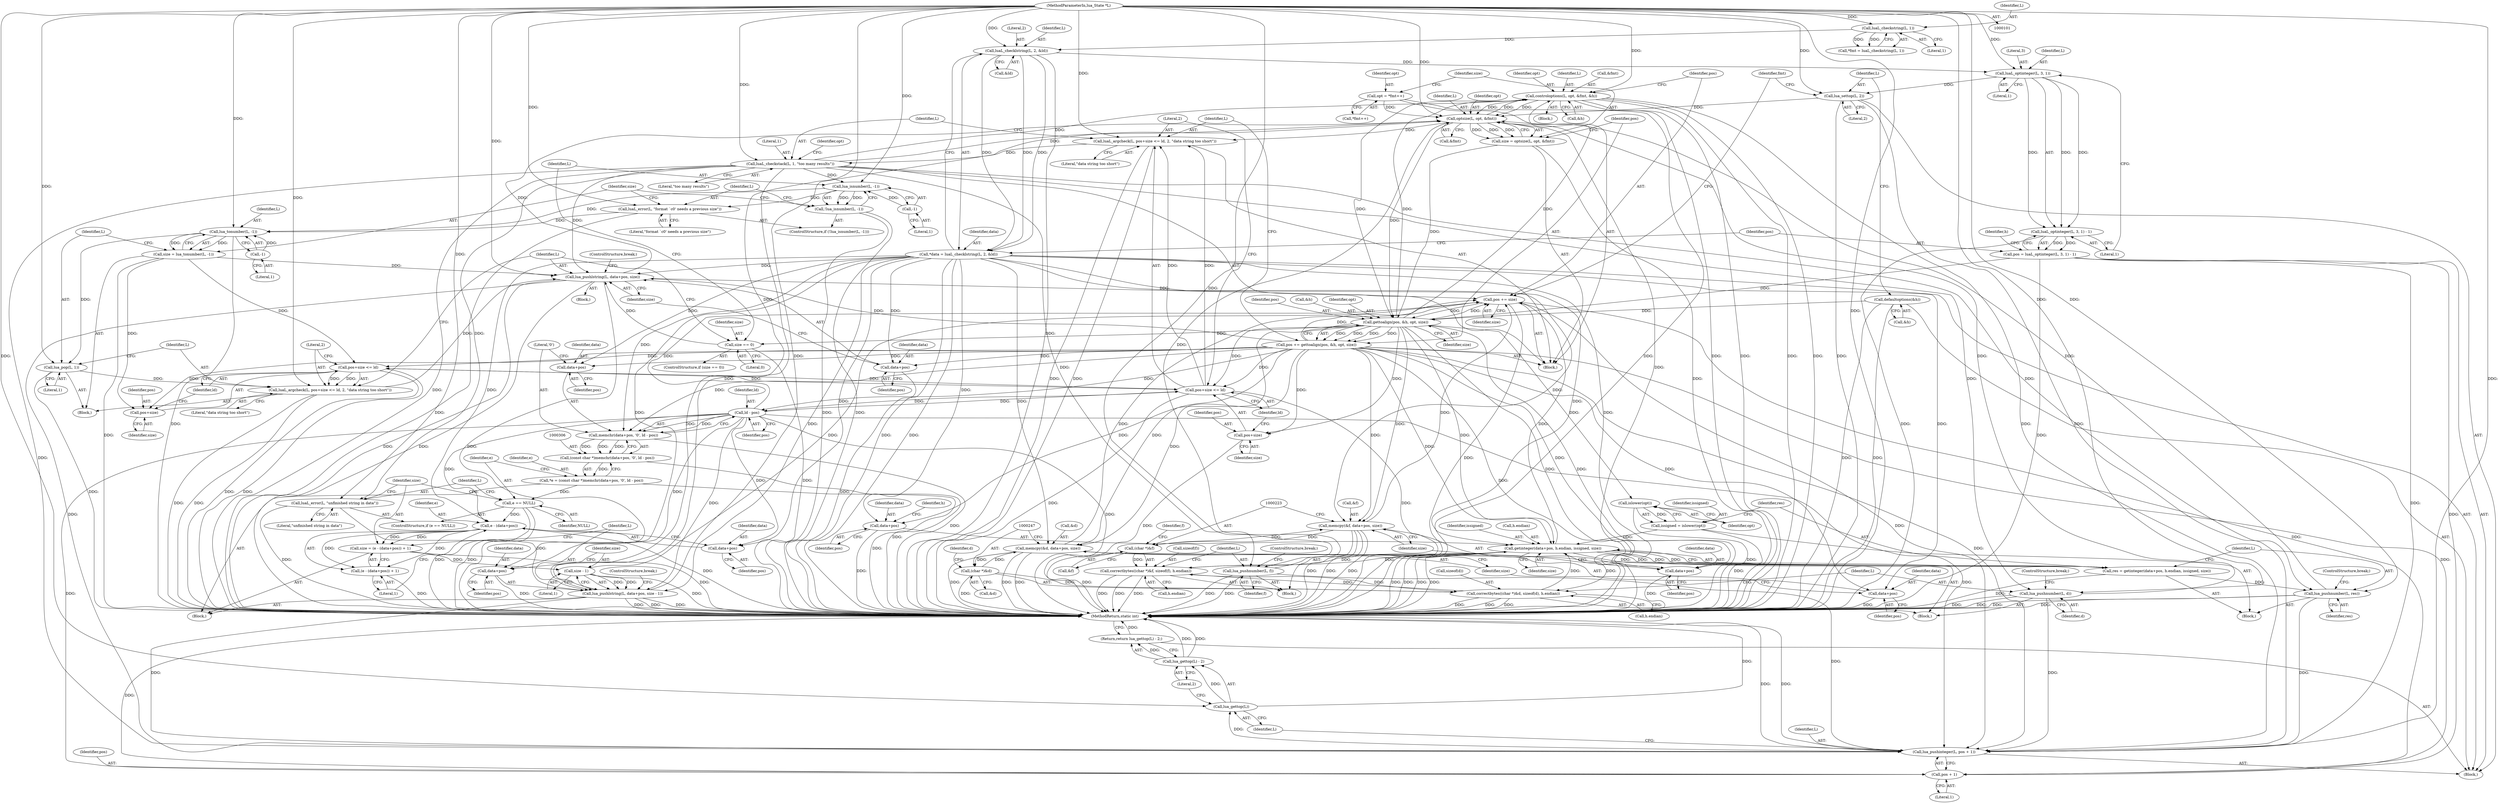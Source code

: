 digraph "1_redis_1eb08bcd4634ae42ec45e8284923ac048beaa4c3@pointer" {
"1000341" [label="(Call,controloptions(L, opt, &fmt, &h))"];
"1000170" [label="(Call,luaL_checkstack(L, 1, \"too many results\"))"];
"1000161" [label="(Call,luaL_argcheck(L, pos+size <= ld, 2, \"data string too short\"))"];
"1000148" [label="(Call,optsize(L, opt, &fmt))"];
"1000293" [label="(Call,lua_pushlstring(L, data+pos, size))"];
"1000284" [label="(Call,luaL_argcheck(L, pos+size <= ld, 2, \"data string too short\"))"];
"1000281" [label="(Call,lua_pop(L, 1))"];
"1000277" [label="(Call,lua_tonumber(L, -1))"];
"1000268" [label="(Call,lua_isnumber(L, -1))"];
"1000102" [label="(MethodParameterIn,lua_State *L)"];
"1000270" [label="(Call,-1)"];
"1000272" [label="(Call,luaL_error(L, \"format `c0' needs a previous size\"))"];
"1000279" [label="(Call,-1)"];
"1000286" [label="(Call,pos+size <= ld)"];
"1000153" [label="(Call,pos += gettoalign(pos, &h, opt, size))"];
"1000155" [label="(Call,gettoalign(pos, &h, opt, size))"];
"1000348" [label="(Call,pos += size)"];
"1000195" [label="(Call,getinteger(data+pos, h.endian, issigned, size))"];
"1000113" [label="(Call,*data = luaL_checklstring(L, 2, &ld))"];
"1000115" [label="(Call,luaL_checklstring(L, 2, &ld))"];
"1000108" [label="(Call,luaL_checkstring(L, 1))"];
"1000221" [label="(Call,correctbytes((char *)&f, sizeof(f), h.endian))"];
"1000222" [label="(Call,(char *)&f)"];
"1000214" [label="(Call,memcpy(&f, data+pos, size))"];
"1000245" [label="(Call,correctbytes((char *)&d, sizeof(d), h.endian))"];
"1000246" [label="(Call,(char *)&d)"];
"1000238" [label="(Call,memcpy(&d, data+pos, size))"];
"1000188" [label="(Call,issigned = islower(opt))"];
"1000190" [label="(Call,islower(opt))"];
"1000336" [label="(Call,size - 1)"];
"1000322" [label="(Call,size = (e - (data+pos)) + 1)"];
"1000325" [label="(Call,e - (data+pos))"];
"1000316" [label="(Call,e == NULL)"];
"1000303" [label="(Call,*e = (const char *)memchr(data+pos, '\0', ld - pos))"];
"1000305" [label="(Call,(const char *)memchr(data+pos, '\0', ld - pos))"];
"1000307" [label="(Call,memchr(data+pos, '\0', ld - pos))"];
"1000312" [label="(Call,ld - pos)"];
"1000163" [label="(Call,pos+size <= ld)"];
"1000121" [label="(Call,pos = luaL_optinteger(L, 3, 1) - 1)"];
"1000123" [label="(Call,luaL_optinteger(L, 3, 1) - 1)"];
"1000124" [label="(Call,luaL_optinteger(L, 3, 1))"];
"1000129" [label="(Call,defaultoptions(&h))"];
"1000341" [label="(Call,controloptions(L, opt, &fmt, &h))"];
"1000146" [label="(Call,size = optsize(L, opt, &fmt))"];
"1000275" [label="(Call,size = lua_tonumber(L, -1))"];
"1000262" [label="(Call,size == 0)"];
"1000331" [label="(Call,lua_pushlstring(L, data+pos, size - 1))"];
"1000319" [label="(Call,luaL_error(L, \"unfinished string in data\"))"];
"1000231" [label="(Call,lua_pushnumber(L, f))"];
"1000132" [label="(Call,lua_settop(L, 2))"];
"1000204" [label="(Call,lua_pushnumber(L, res))"];
"1000193" [label="(Call,res = getinteger(data+pos, h.endian, issigned, size))"];
"1000255" [label="(Call,lua_pushnumber(L, d))"];
"1000140" [label="(Call,opt = *fmt++)"];
"1000351" [label="(Call,lua_pushinteger(L, pos + 1))"];
"1000358" [label="(Call,lua_gettop(L))"];
"1000357" [label="(Call,lua_gettop(L) - 2)"];
"1000356" [label="(Return,return lua_gettop(L) - 2;)"];
"1000267" [label="(Call,!lua_isnumber(L, -1))"];
"1000353" [label="(Call,pos + 1)"];
"1000287" [label="(Call,pos+size)"];
"1000324" [label="(Call,(e - (data+pos)) + 1)"];
"1000327" [label="(Call,data+pos)"];
"1000333" [label="(Call,data+pos)"];
"1000164" [label="(Call,pos+size)"];
"1000196" [label="(Call,data+pos)"];
"1000217" [label="(Call,data+pos)"];
"1000241" [label="(Call,data+pos)"];
"1000295" [label="(Call,data+pos)"];
"1000308" [label="(Call,data+pos)"];
"1000204" [label="(Call,lua_pushnumber(L, res))"];
"1000335" [label="(Identifier,pos)"];
"1000161" [label="(Call,luaL_argcheck(L, pos+size <= ld, 2, \"data string too short\"))"];
"1000170" [label="(Call,luaL_checkstack(L, 1, \"too many results\"))"];
"1000191" [label="(Identifier,opt)"];
"1000257" [label="(Identifier,d)"];
"1000296" [label="(Identifier,data)"];
"1000149" [label="(Identifier,L)"];
"1000284" [label="(Call,luaL_argcheck(L, pos+size <= ld, 2, \"data string too short\"))"];
"1000217" [label="(Call,data+pos)"];
"1000343" [label="(Identifier,opt)"];
"1000153" [label="(Call,pos += gettoalign(pos, &h, opt, size))"];
"1000297" [label="(Identifier,pos)"];
"1000194" [label="(Identifier,res)"];
"1000255" [label="(Call,lua_pushnumber(L, d))"];
"1000198" [label="(Identifier,pos)"];
"1000176" [label="(Block,)"];
"1000323" [label="(Identifier,size)"];
"1000316" [label="(Call,e == NULL)"];
"1000146" [label="(Call,size = optsize(L, opt, &fmt))"];
"1000337" [label="(Identifier,size)"];
"1000304" [label="(Identifier,e)"];
"1000150" [label="(Identifier,opt)"];
"1000228" [label="(Call,h.endian)"];
"1000265" [label="(Block,)"];
"1000261" [label="(ControlStructure,if (size == 0))"];
"1000248" [label="(Call,&d)"];
"1000154" [label="(Identifier,pos)"];
"1000190" [label="(Call,islower(opt))"];
"1000350" [label="(Identifier,size)"];
"1000151" [label="(Call,&fmt)"];
"1000319" [label="(Call,luaL_error(L, \"unfinished string in data\"))"];
"1000126" [label="(Literal,3)"];
"1000263" [label="(Identifier,size)"];
"1000299" [label="(ControlStructure,break;)"];
"1000256" [label="(Identifier,L)"];
"1000147" [label="(Identifier,size)"];
"1000278" [label="(Identifier,L)"];
"1000121" [label="(Call,pos = luaL_optinteger(L, 3, 1) - 1)"];
"1000206" [label="(Identifier,res)"];
"1000132" [label="(Call,lua_settop(L, 2))"];
"1000266" [label="(ControlStructure,if (!lua_isnumber(L, -1)))"];
"1000313" [label="(Identifier,ld)"];
"1000285" [label="(Identifier,L)"];
"1000133" [label="(Identifier,L)"];
"1000102" [label="(MethodParameterIn,lua_State *L)"];
"1000358" [label="(Call,lua_gettop(L))"];
"1000137" [label="(Identifier,fmt)"];
"1000238" [label="(Call,memcpy(&d, data+pos, size))"];
"1000227" [label="(Identifier,f)"];
"1000311" [label="(Literal,'\0')"];
"1000165" [label="(Identifier,pos)"];
"1000159" [label="(Identifier,opt)"];
"1000239" [label="(Call,&d)"];
"1000356" [label="(Return,return lua_gettop(L) - 2;)"];
"1000270" [label="(Call,-1)"];
"1000244" [label="(Identifier,size)"];
"1000258" [label="(ControlStructure,break;)"];
"1000202" [label="(Identifier,issigned)"];
"1000251" [label="(Identifier,d)"];
"1000291" [label="(Literal,2)"];
"1000193" [label="(Call,res = getinteger(data+pos, h.endian, issigned, size))"];
"1000315" [label="(ControlStructure,if (e == NULL))"];
"1000141" [label="(Identifier,opt)"];
"1000354" [label="(Identifier,pos)"];
"1000328" [label="(Identifier,data)"];
"1000219" [label="(Identifier,pos)"];
"1000289" [label="(Identifier,size)"];
"1000336" [label="(Call,size - 1)"];
"1000156" [label="(Identifier,pos)"];
"1000314" [label="(Identifier,pos)"];
"1000127" [label="(Literal,1)"];
"1000293" [label="(Call,lua_pushlstring(L, data+pos, size))"];
"1000224" [label="(Call,&f)"];
"1000334" [label="(Identifier,data)"];
"1000267" [label="(Call,!lua_isnumber(L, -1))"];
"1000346" [label="(Call,&h)"];
"1000207" [label="(ControlStructure,break;)"];
"1000277" [label="(Call,lua_tonumber(L, -1))"];
"1000167" [label="(Identifier,ld)"];
"1000188" [label="(Call,issigned = islower(opt))"];
"1000295" [label="(Call,data+pos)"];
"1000333" [label="(Call,data+pos)"];
"1000124" [label="(Call,luaL_optinteger(L, 3, 1))"];
"1000199" [label="(Call,h.endian)"];
"1000226" [label="(Call,sizeof(f))"];
"1000264" [label="(Literal,0)"];
"1000325" [label="(Call,e - (data+pos))"];
"1000242" [label="(Identifier,data)"];
"1000320" [label="(Identifier,L)"];
"1000283" [label="(Literal,1)"];
"1000332" [label="(Identifier,L)"];
"1000338" [label="(Literal,1)"];
"1000352" [label="(Identifier,L)"];
"1000331" [label="(Call,lua_pushlstring(L, data+pos, size - 1))"];
"1000329" [label="(Identifier,pos)"];
"1000171" [label="(Identifier,L)"];
"1000215" [label="(Call,&f)"];
"1000243" [label="(Identifier,pos)"];
"1000290" [label="(Identifier,ld)"];
"1000305" [label="(Call,(const char *)memchr(data+pos, '\0', ld - pos))"];
"1000175" [label="(Identifier,opt)"];
"1000327" [label="(Call,data+pos)"];
"1000166" [label="(Identifier,size)"];
"1000246" [label="(Call,(char *)&d)"];
"1000212" [label="(Block,)"];
"1000196" [label="(Call,data+pos)"];
"1000125" [label="(Identifier,L)"];
"1000160" [label="(Identifier,size)"];
"1000195" [label="(Call,getinteger(data+pos, h.endian, issigned, size))"];
"1000234" [label="(ControlStructure,break;)"];
"1000342" [label="(Identifier,L)"];
"1000218" [label="(Identifier,data)"];
"1000361" [label="(MethodReturn,static int)"];
"1000122" [label="(Identifier,pos)"];
"1000303" [label="(Call,*e = (const char *)memchr(data+pos, '\0', ld - pos))"];
"1000351" [label="(Call,lua_pushinteger(L, pos + 1))"];
"1000339" [label="(ControlStructure,break;)"];
"1000279" [label="(Call,-1)"];
"1000250" [label="(Call,sizeof(d))"];
"1000310" [label="(Identifier,pos)"];
"1000355" [label="(Literal,1)"];
"1000214" [label="(Call,memcpy(&f, data+pos, size))"];
"1000189" [label="(Identifier,issigned)"];
"1000280" [label="(Literal,1)"];
"1000312" [label="(Call,ld - pos)"];
"1000241" [label="(Call,data+pos)"];
"1000205" [label="(Identifier,L)"];
"1000221" [label="(Call,correctbytes((char *)&f, sizeof(f), h.endian))"];
"1000330" [label="(Literal,1)"];
"1000129" [label="(Call,defaultoptions(&h))"];
"1000281" [label="(Call,lua_pop(L, 1))"];
"1000110" [label="(Literal,1)"];
"1000260" [label="(Block,)"];
"1000109" [label="(Identifier,L)"];
"1000148" [label="(Call,optsize(L, opt, &fmt))"];
"1000162" [label="(Identifier,L)"];
"1000309" [label="(Identifier,data)"];
"1000113" [label="(Call,*data = luaL_checklstring(L, 2, &ld))"];
"1000231" [label="(Call,lua_pushnumber(L, f))"];
"1000117" [label="(Literal,2)"];
"1000142" [label="(Call,*fmt++)"];
"1000288" [label="(Identifier,pos)"];
"1000169" [label="(Literal,\"data string too short\")"];
"1000318" [label="(Identifier,NULL)"];
"1000233" [label="(Identifier,f)"];
"1000341" [label="(Call,controloptions(L, opt, &fmt, &h))"];
"1000307" [label="(Call,memchr(data+pos, '\0', ld - pos))"];
"1000301" [label="(Block,)"];
"1000115" [label="(Call,luaL_checklstring(L, 2, &ld))"];
"1000360" [label="(Literal,2)"];
"1000321" [label="(Literal,\"unfinished string in data\")"];
"1000282" [label="(Identifier,L)"];
"1000294" [label="(Identifier,L)"];
"1000349" [label="(Identifier,pos)"];
"1000128" [label="(Literal,1)"];
"1000268" [label="(Call,lua_isnumber(L, -1))"];
"1000322" [label="(Call,size = (e - (data+pos)) + 1)"];
"1000274" [label="(Literal,\"format `c0' needs a previous size\")"];
"1000186" [label="(Block,)"];
"1000232" [label="(Identifier,L)"];
"1000197" [label="(Identifier,data)"];
"1000359" [label="(Identifier,L)"];
"1000164" [label="(Call,pos+size)"];
"1000138" [label="(Block,)"];
"1000348" [label="(Call,pos += size)"];
"1000275" [label="(Call,size = lua_tonumber(L, -1))"];
"1000155" [label="(Call,gettoalign(pos, &h, opt, size))"];
"1000273" [label="(Identifier,L)"];
"1000203" [label="(Identifier,size)"];
"1000262" [label="(Call,size == 0)"];
"1000286" [label="(Call,pos+size <= ld)"];
"1000357" [label="(Call,lua_gettop(L) - 2)"];
"1000163" [label="(Call,pos+size <= ld)"];
"1000173" [label="(Literal,\"too many results\")"];
"1000245" [label="(Call,correctbytes((char *)&d, sizeof(d), h.endian))"];
"1000236" [label="(Block,)"];
"1000157" [label="(Call,&h)"];
"1000123" [label="(Call,luaL_optinteger(L, 3, 1) - 1)"];
"1000272" [label="(Call,luaL_error(L, \"format `c0' needs a previous size\"))"];
"1000271" [label="(Literal,1)"];
"1000353" [label="(Call,pos + 1)"];
"1000269" [label="(Identifier,L)"];
"1000114" [label="(Identifier,data)"];
"1000220" [label="(Identifier,size)"];
"1000287" [label="(Call,pos+size)"];
"1000298" [label="(Identifier,size)"];
"1000200" [label="(Identifier,h)"];
"1000317" [label="(Identifier,e)"];
"1000106" [label="(Call,*fmt = luaL_checkstring(L, 1))"];
"1000222" [label="(Call,(char *)&f)"];
"1000292" [label="(Literal,\"data string too short\")"];
"1000103" [label="(Block,)"];
"1000344" [label="(Call,&fmt)"];
"1000308" [label="(Call,data+pos)"];
"1000252" [label="(Call,h.endian)"];
"1000324" [label="(Call,(e - (data+pos)) + 1)"];
"1000130" [label="(Call,&h)"];
"1000108" [label="(Call,luaL_checkstring(L, 1))"];
"1000140" [label="(Call,opt = *fmt++)"];
"1000134" [label="(Literal,2)"];
"1000276" [label="(Identifier,size)"];
"1000116" [label="(Identifier,L)"];
"1000168" [label="(Literal,2)"];
"1000172" [label="(Literal,1)"];
"1000118" [label="(Call,&ld)"];
"1000131" [label="(Identifier,h)"];
"1000326" [label="(Identifier,e)"];
"1000341" -> "1000176"  [label="AST: "];
"1000341" -> "1000346"  [label="CFG: "];
"1000342" -> "1000341"  [label="AST: "];
"1000343" -> "1000341"  [label="AST: "];
"1000344" -> "1000341"  [label="AST: "];
"1000346" -> "1000341"  [label="AST: "];
"1000349" -> "1000341"  [label="CFG: "];
"1000341" -> "1000361"  [label="DDG: "];
"1000341" -> "1000361"  [label="DDG: "];
"1000341" -> "1000361"  [label="DDG: "];
"1000341" -> "1000361"  [label="DDG: "];
"1000341" -> "1000148"  [label="DDG: "];
"1000341" -> "1000148"  [label="DDG: "];
"1000341" -> "1000155"  [label="DDG: "];
"1000170" -> "1000341"  [label="DDG: "];
"1000102" -> "1000341"  [label="DDG: "];
"1000155" -> "1000341"  [label="DDG: "];
"1000155" -> "1000341"  [label="DDG: "];
"1000148" -> "1000341"  [label="DDG: "];
"1000341" -> "1000351"  [label="DDG: "];
"1000170" -> "1000138"  [label="AST: "];
"1000170" -> "1000173"  [label="CFG: "];
"1000171" -> "1000170"  [label="AST: "];
"1000172" -> "1000170"  [label="AST: "];
"1000173" -> "1000170"  [label="AST: "];
"1000175" -> "1000170"  [label="CFG: "];
"1000170" -> "1000361"  [label="DDG: "];
"1000170" -> "1000148"  [label="DDG: "];
"1000161" -> "1000170"  [label="DDG: "];
"1000102" -> "1000170"  [label="DDG: "];
"1000170" -> "1000204"  [label="DDG: "];
"1000170" -> "1000231"  [label="DDG: "];
"1000170" -> "1000255"  [label="DDG: "];
"1000170" -> "1000268"  [label="DDG: "];
"1000170" -> "1000293"  [label="DDG: "];
"1000170" -> "1000319"  [label="DDG: "];
"1000170" -> "1000331"  [label="DDG: "];
"1000170" -> "1000351"  [label="DDG: "];
"1000161" -> "1000138"  [label="AST: "];
"1000161" -> "1000169"  [label="CFG: "];
"1000162" -> "1000161"  [label="AST: "];
"1000163" -> "1000161"  [label="AST: "];
"1000168" -> "1000161"  [label="AST: "];
"1000169" -> "1000161"  [label="AST: "];
"1000171" -> "1000161"  [label="CFG: "];
"1000161" -> "1000361"  [label="DDG: "];
"1000161" -> "1000361"  [label="DDG: "];
"1000148" -> "1000161"  [label="DDG: "];
"1000102" -> "1000161"  [label="DDG: "];
"1000163" -> "1000161"  [label="DDG: "];
"1000163" -> "1000161"  [label="DDG: "];
"1000148" -> "1000146"  [label="AST: "];
"1000148" -> "1000151"  [label="CFG: "];
"1000149" -> "1000148"  [label="AST: "];
"1000150" -> "1000148"  [label="AST: "];
"1000151" -> "1000148"  [label="AST: "];
"1000146" -> "1000148"  [label="CFG: "];
"1000148" -> "1000361"  [label="DDG: "];
"1000148" -> "1000146"  [label="DDG: "];
"1000148" -> "1000146"  [label="DDG: "];
"1000148" -> "1000146"  [label="DDG: "];
"1000293" -> "1000148"  [label="DDG: "];
"1000331" -> "1000148"  [label="DDG: "];
"1000231" -> "1000148"  [label="DDG: "];
"1000132" -> "1000148"  [label="DDG: "];
"1000204" -> "1000148"  [label="DDG: "];
"1000255" -> "1000148"  [label="DDG: "];
"1000102" -> "1000148"  [label="DDG: "];
"1000140" -> "1000148"  [label="DDG: "];
"1000148" -> "1000155"  [label="DDG: "];
"1000293" -> "1000260"  [label="AST: "];
"1000293" -> "1000298"  [label="CFG: "];
"1000294" -> "1000293"  [label="AST: "];
"1000295" -> "1000293"  [label="AST: "];
"1000298" -> "1000293"  [label="AST: "];
"1000299" -> "1000293"  [label="CFG: "];
"1000293" -> "1000361"  [label="DDG: "];
"1000293" -> "1000361"  [label="DDG: "];
"1000293" -> "1000361"  [label="DDG: "];
"1000284" -> "1000293"  [label="DDG: "];
"1000102" -> "1000293"  [label="DDG: "];
"1000113" -> "1000293"  [label="DDG: "];
"1000153" -> "1000293"  [label="DDG: "];
"1000262" -> "1000293"  [label="DDG: "];
"1000275" -> "1000293"  [label="DDG: "];
"1000293" -> "1000348"  [label="DDG: "];
"1000293" -> "1000351"  [label="DDG: "];
"1000284" -> "1000265"  [label="AST: "];
"1000284" -> "1000292"  [label="CFG: "];
"1000285" -> "1000284"  [label="AST: "];
"1000286" -> "1000284"  [label="AST: "];
"1000291" -> "1000284"  [label="AST: "];
"1000292" -> "1000284"  [label="AST: "];
"1000294" -> "1000284"  [label="CFG: "];
"1000284" -> "1000361"  [label="DDG: "];
"1000284" -> "1000361"  [label="DDG: "];
"1000281" -> "1000284"  [label="DDG: "];
"1000102" -> "1000284"  [label="DDG: "];
"1000286" -> "1000284"  [label="DDG: "];
"1000286" -> "1000284"  [label="DDG: "];
"1000281" -> "1000265"  [label="AST: "];
"1000281" -> "1000283"  [label="CFG: "];
"1000282" -> "1000281"  [label="AST: "];
"1000283" -> "1000281"  [label="AST: "];
"1000285" -> "1000281"  [label="CFG: "];
"1000281" -> "1000361"  [label="DDG: "];
"1000277" -> "1000281"  [label="DDG: "];
"1000102" -> "1000281"  [label="DDG: "];
"1000277" -> "1000275"  [label="AST: "];
"1000277" -> "1000279"  [label="CFG: "];
"1000278" -> "1000277"  [label="AST: "];
"1000279" -> "1000277"  [label="AST: "];
"1000275" -> "1000277"  [label="CFG: "];
"1000277" -> "1000361"  [label="DDG: "];
"1000277" -> "1000275"  [label="DDG: "];
"1000277" -> "1000275"  [label="DDG: "];
"1000268" -> "1000277"  [label="DDG: "];
"1000272" -> "1000277"  [label="DDG: "];
"1000102" -> "1000277"  [label="DDG: "];
"1000279" -> "1000277"  [label="DDG: "];
"1000268" -> "1000267"  [label="AST: "];
"1000268" -> "1000270"  [label="CFG: "];
"1000269" -> "1000268"  [label="AST: "];
"1000270" -> "1000268"  [label="AST: "];
"1000267" -> "1000268"  [label="CFG: "];
"1000268" -> "1000267"  [label="DDG: "];
"1000268" -> "1000267"  [label="DDG: "];
"1000102" -> "1000268"  [label="DDG: "];
"1000270" -> "1000268"  [label="DDG: "];
"1000268" -> "1000272"  [label="DDG: "];
"1000102" -> "1000101"  [label="AST: "];
"1000102" -> "1000361"  [label="DDG: "];
"1000102" -> "1000108"  [label="DDG: "];
"1000102" -> "1000115"  [label="DDG: "];
"1000102" -> "1000124"  [label="DDG: "];
"1000102" -> "1000132"  [label="DDG: "];
"1000102" -> "1000204"  [label="DDG: "];
"1000102" -> "1000231"  [label="DDG: "];
"1000102" -> "1000255"  [label="DDG: "];
"1000102" -> "1000272"  [label="DDG: "];
"1000102" -> "1000319"  [label="DDG: "];
"1000102" -> "1000331"  [label="DDG: "];
"1000102" -> "1000351"  [label="DDG: "];
"1000102" -> "1000358"  [label="DDG: "];
"1000270" -> "1000271"  [label="CFG: "];
"1000271" -> "1000270"  [label="AST: "];
"1000272" -> "1000266"  [label="AST: "];
"1000272" -> "1000274"  [label="CFG: "];
"1000273" -> "1000272"  [label="AST: "];
"1000274" -> "1000272"  [label="AST: "];
"1000276" -> "1000272"  [label="CFG: "];
"1000272" -> "1000361"  [label="DDG: "];
"1000279" -> "1000280"  [label="CFG: "];
"1000280" -> "1000279"  [label="AST: "];
"1000286" -> "1000290"  [label="CFG: "];
"1000287" -> "1000286"  [label="AST: "];
"1000290" -> "1000286"  [label="AST: "];
"1000291" -> "1000286"  [label="CFG: "];
"1000286" -> "1000361"  [label="DDG: "];
"1000286" -> "1000361"  [label="DDG: "];
"1000286" -> "1000163"  [label="DDG: "];
"1000153" -> "1000286"  [label="DDG: "];
"1000275" -> "1000286"  [label="DDG: "];
"1000163" -> "1000286"  [label="DDG: "];
"1000153" -> "1000138"  [label="AST: "];
"1000153" -> "1000155"  [label="CFG: "];
"1000154" -> "1000153"  [label="AST: "];
"1000155" -> "1000153"  [label="AST: "];
"1000162" -> "1000153"  [label="CFG: "];
"1000153" -> "1000361"  [label="DDG: "];
"1000155" -> "1000153"  [label="DDG: "];
"1000155" -> "1000153"  [label="DDG: "];
"1000155" -> "1000153"  [label="DDG: "];
"1000155" -> "1000153"  [label="DDG: "];
"1000153" -> "1000163"  [label="DDG: "];
"1000153" -> "1000164"  [label="DDG: "];
"1000153" -> "1000195"  [label="DDG: "];
"1000153" -> "1000196"  [label="DDG: "];
"1000153" -> "1000214"  [label="DDG: "];
"1000153" -> "1000217"  [label="DDG: "];
"1000153" -> "1000238"  [label="DDG: "];
"1000153" -> "1000241"  [label="DDG: "];
"1000153" -> "1000287"  [label="DDG: "];
"1000153" -> "1000295"  [label="DDG: "];
"1000153" -> "1000307"  [label="DDG: "];
"1000153" -> "1000308"  [label="DDG: "];
"1000153" -> "1000312"  [label="DDG: "];
"1000153" -> "1000348"  [label="DDG: "];
"1000153" -> "1000351"  [label="DDG: "];
"1000153" -> "1000353"  [label="DDG: "];
"1000155" -> "1000160"  [label="CFG: "];
"1000156" -> "1000155"  [label="AST: "];
"1000157" -> "1000155"  [label="AST: "];
"1000159" -> "1000155"  [label="AST: "];
"1000160" -> "1000155"  [label="AST: "];
"1000155" -> "1000361"  [label="DDG: "];
"1000155" -> "1000361"  [label="DDG: "];
"1000348" -> "1000155"  [label="DDG: "];
"1000121" -> "1000155"  [label="DDG: "];
"1000129" -> "1000155"  [label="DDG: "];
"1000146" -> "1000155"  [label="DDG: "];
"1000155" -> "1000163"  [label="DDG: "];
"1000155" -> "1000164"  [label="DDG: "];
"1000155" -> "1000190"  [label="DDG: "];
"1000155" -> "1000195"  [label="DDG: "];
"1000155" -> "1000214"  [label="DDG: "];
"1000155" -> "1000238"  [label="DDG: "];
"1000155" -> "1000262"  [label="DDG: "];
"1000155" -> "1000348"  [label="DDG: "];
"1000348" -> "1000138"  [label="AST: "];
"1000348" -> "1000350"  [label="CFG: "];
"1000349" -> "1000348"  [label="AST: "];
"1000350" -> "1000348"  [label="AST: "];
"1000137" -> "1000348"  [label="CFG: "];
"1000348" -> "1000361"  [label="DDG: "];
"1000195" -> "1000348"  [label="DDG: "];
"1000214" -> "1000348"  [label="DDG: "];
"1000238" -> "1000348"  [label="DDG: "];
"1000336" -> "1000348"  [label="DDG: "];
"1000312" -> "1000348"  [label="DDG: "];
"1000348" -> "1000351"  [label="DDG: "];
"1000348" -> "1000353"  [label="DDG: "];
"1000195" -> "1000193"  [label="AST: "];
"1000195" -> "1000203"  [label="CFG: "];
"1000196" -> "1000195"  [label="AST: "];
"1000199" -> "1000195"  [label="AST: "];
"1000202" -> "1000195"  [label="AST: "];
"1000203" -> "1000195"  [label="AST: "];
"1000193" -> "1000195"  [label="CFG: "];
"1000195" -> "1000361"  [label="DDG: "];
"1000195" -> "1000361"  [label="DDG: "];
"1000195" -> "1000361"  [label="DDG: "];
"1000195" -> "1000361"  [label="DDG: "];
"1000195" -> "1000193"  [label="DDG: "];
"1000195" -> "1000193"  [label="DDG: "];
"1000195" -> "1000193"  [label="DDG: "];
"1000195" -> "1000193"  [label="DDG: "];
"1000113" -> "1000195"  [label="DDG: "];
"1000221" -> "1000195"  [label="DDG: "];
"1000245" -> "1000195"  [label="DDG: "];
"1000188" -> "1000195"  [label="DDG: "];
"1000195" -> "1000221"  [label="DDG: "];
"1000195" -> "1000245"  [label="DDG: "];
"1000113" -> "1000103"  [label="AST: "];
"1000113" -> "1000115"  [label="CFG: "];
"1000114" -> "1000113"  [label="AST: "];
"1000115" -> "1000113"  [label="AST: "];
"1000122" -> "1000113"  [label="CFG: "];
"1000113" -> "1000361"  [label="DDG: "];
"1000113" -> "1000361"  [label="DDG: "];
"1000115" -> "1000113"  [label="DDG: "];
"1000115" -> "1000113"  [label="DDG: "];
"1000115" -> "1000113"  [label="DDG: "];
"1000113" -> "1000196"  [label="DDG: "];
"1000113" -> "1000214"  [label="DDG: "];
"1000113" -> "1000217"  [label="DDG: "];
"1000113" -> "1000238"  [label="DDG: "];
"1000113" -> "1000241"  [label="DDG: "];
"1000113" -> "1000295"  [label="DDG: "];
"1000113" -> "1000307"  [label="DDG: "];
"1000113" -> "1000308"  [label="DDG: "];
"1000113" -> "1000325"  [label="DDG: "];
"1000113" -> "1000327"  [label="DDG: "];
"1000113" -> "1000331"  [label="DDG: "];
"1000113" -> "1000333"  [label="DDG: "];
"1000115" -> "1000118"  [label="CFG: "];
"1000116" -> "1000115"  [label="AST: "];
"1000117" -> "1000115"  [label="AST: "];
"1000118" -> "1000115"  [label="AST: "];
"1000115" -> "1000361"  [label="DDG: "];
"1000108" -> "1000115"  [label="DDG: "];
"1000115" -> "1000124"  [label="DDG: "];
"1000108" -> "1000106"  [label="AST: "];
"1000108" -> "1000110"  [label="CFG: "];
"1000109" -> "1000108"  [label="AST: "];
"1000110" -> "1000108"  [label="AST: "];
"1000106" -> "1000108"  [label="CFG: "];
"1000108" -> "1000106"  [label="DDG: "];
"1000108" -> "1000106"  [label="DDG: "];
"1000221" -> "1000212"  [label="AST: "];
"1000221" -> "1000228"  [label="CFG: "];
"1000222" -> "1000221"  [label="AST: "];
"1000226" -> "1000221"  [label="AST: "];
"1000228" -> "1000221"  [label="AST: "];
"1000232" -> "1000221"  [label="CFG: "];
"1000221" -> "1000361"  [label="DDG: "];
"1000221" -> "1000361"  [label="DDG: "];
"1000221" -> "1000361"  [label="DDG: "];
"1000222" -> "1000221"  [label="DDG: "];
"1000245" -> "1000221"  [label="DDG: "];
"1000221" -> "1000245"  [label="DDG: "];
"1000222" -> "1000224"  [label="CFG: "];
"1000223" -> "1000222"  [label="AST: "];
"1000224" -> "1000222"  [label="AST: "];
"1000227" -> "1000222"  [label="CFG: "];
"1000222" -> "1000361"  [label="DDG: "];
"1000222" -> "1000214"  [label="DDG: "];
"1000214" -> "1000222"  [label="DDG: "];
"1000214" -> "1000212"  [label="AST: "];
"1000214" -> "1000220"  [label="CFG: "];
"1000215" -> "1000214"  [label="AST: "];
"1000217" -> "1000214"  [label="AST: "];
"1000220" -> "1000214"  [label="AST: "];
"1000223" -> "1000214"  [label="CFG: "];
"1000214" -> "1000361"  [label="DDG: "];
"1000214" -> "1000361"  [label="DDG: "];
"1000214" -> "1000361"  [label="DDG: "];
"1000245" -> "1000236"  [label="AST: "];
"1000245" -> "1000252"  [label="CFG: "];
"1000246" -> "1000245"  [label="AST: "];
"1000250" -> "1000245"  [label="AST: "];
"1000252" -> "1000245"  [label="AST: "];
"1000256" -> "1000245"  [label="CFG: "];
"1000245" -> "1000361"  [label="DDG: "];
"1000245" -> "1000361"  [label="DDG: "];
"1000245" -> "1000361"  [label="DDG: "];
"1000246" -> "1000245"  [label="DDG: "];
"1000246" -> "1000248"  [label="CFG: "];
"1000247" -> "1000246"  [label="AST: "];
"1000248" -> "1000246"  [label="AST: "];
"1000251" -> "1000246"  [label="CFG: "];
"1000246" -> "1000361"  [label="DDG: "];
"1000246" -> "1000238"  [label="DDG: "];
"1000238" -> "1000246"  [label="DDG: "];
"1000238" -> "1000236"  [label="AST: "];
"1000238" -> "1000244"  [label="CFG: "];
"1000239" -> "1000238"  [label="AST: "];
"1000241" -> "1000238"  [label="AST: "];
"1000244" -> "1000238"  [label="AST: "];
"1000247" -> "1000238"  [label="CFG: "];
"1000238" -> "1000361"  [label="DDG: "];
"1000238" -> "1000361"  [label="DDG: "];
"1000238" -> "1000361"  [label="DDG: "];
"1000188" -> "1000186"  [label="AST: "];
"1000188" -> "1000190"  [label="CFG: "];
"1000189" -> "1000188"  [label="AST: "];
"1000190" -> "1000188"  [label="AST: "];
"1000194" -> "1000188"  [label="CFG: "];
"1000188" -> "1000361"  [label="DDG: "];
"1000190" -> "1000188"  [label="DDG: "];
"1000190" -> "1000191"  [label="CFG: "];
"1000191" -> "1000190"  [label="AST: "];
"1000190" -> "1000361"  [label="DDG: "];
"1000336" -> "1000331"  [label="AST: "];
"1000336" -> "1000338"  [label="CFG: "];
"1000337" -> "1000336"  [label="AST: "];
"1000338" -> "1000336"  [label="AST: "];
"1000331" -> "1000336"  [label="CFG: "];
"1000336" -> "1000361"  [label="DDG: "];
"1000336" -> "1000331"  [label="DDG: "];
"1000336" -> "1000331"  [label="DDG: "];
"1000322" -> "1000336"  [label="DDG: "];
"1000322" -> "1000301"  [label="AST: "];
"1000322" -> "1000324"  [label="CFG: "];
"1000323" -> "1000322"  [label="AST: "];
"1000324" -> "1000322"  [label="AST: "];
"1000332" -> "1000322"  [label="CFG: "];
"1000322" -> "1000361"  [label="DDG: "];
"1000325" -> "1000322"  [label="DDG: "];
"1000325" -> "1000322"  [label="DDG: "];
"1000325" -> "1000324"  [label="AST: "];
"1000325" -> "1000327"  [label="CFG: "];
"1000326" -> "1000325"  [label="AST: "];
"1000327" -> "1000325"  [label="AST: "];
"1000330" -> "1000325"  [label="CFG: "];
"1000325" -> "1000361"  [label="DDG: "];
"1000325" -> "1000324"  [label="DDG: "];
"1000325" -> "1000324"  [label="DDG: "];
"1000316" -> "1000325"  [label="DDG: "];
"1000312" -> "1000325"  [label="DDG: "];
"1000316" -> "1000315"  [label="AST: "];
"1000316" -> "1000318"  [label="CFG: "];
"1000317" -> "1000316"  [label="AST: "];
"1000318" -> "1000316"  [label="AST: "];
"1000320" -> "1000316"  [label="CFG: "];
"1000323" -> "1000316"  [label="CFG: "];
"1000316" -> "1000361"  [label="DDG: "];
"1000316" -> "1000361"  [label="DDG: "];
"1000303" -> "1000316"  [label="DDG: "];
"1000303" -> "1000301"  [label="AST: "];
"1000303" -> "1000305"  [label="CFG: "];
"1000304" -> "1000303"  [label="AST: "];
"1000305" -> "1000303"  [label="AST: "];
"1000317" -> "1000303"  [label="CFG: "];
"1000303" -> "1000361"  [label="DDG: "];
"1000305" -> "1000303"  [label="DDG: "];
"1000305" -> "1000307"  [label="CFG: "];
"1000306" -> "1000305"  [label="AST: "];
"1000307" -> "1000305"  [label="AST: "];
"1000305" -> "1000361"  [label="DDG: "];
"1000307" -> "1000305"  [label="DDG: "];
"1000307" -> "1000305"  [label="DDG: "];
"1000307" -> "1000305"  [label="DDG: "];
"1000307" -> "1000312"  [label="CFG: "];
"1000308" -> "1000307"  [label="AST: "];
"1000311" -> "1000307"  [label="AST: "];
"1000312" -> "1000307"  [label="AST: "];
"1000307" -> "1000361"  [label="DDG: "];
"1000312" -> "1000307"  [label="DDG: "];
"1000312" -> "1000307"  [label="DDG: "];
"1000312" -> "1000314"  [label="CFG: "];
"1000313" -> "1000312"  [label="AST: "];
"1000314" -> "1000312"  [label="AST: "];
"1000312" -> "1000361"  [label="DDG: "];
"1000312" -> "1000163"  [label="DDG: "];
"1000163" -> "1000312"  [label="DDG: "];
"1000312" -> "1000327"  [label="DDG: "];
"1000312" -> "1000331"  [label="DDG: "];
"1000312" -> "1000333"  [label="DDG: "];
"1000312" -> "1000351"  [label="DDG: "];
"1000312" -> "1000353"  [label="DDG: "];
"1000163" -> "1000167"  [label="CFG: "];
"1000164" -> "1000163"  [label="AST: "];
"1000167" -> "1000163"  [label="AST: "];
"1000168" -> "1000163"  [label="CFG: "];
"1000163" -> "1000361"  [label="DDG: "];
"1000163" -> "1000361"  [label="DDG: "];
"1000121" -> "1000103"  [label="AST: "];
"1000121" -> "1000123"  [label="CFG: "];
"1000122" -> "1000121"  [label="AST: "];
"1000123" -> "1000121"  [label="AST: "];
"1000131" -> "1000121"  [label="CFG: "];
"1000121" -> "1000361"  [label="DDG: "];
"1000123" -> "1000121"  [label="DDG: "];
"1000123" -> "1000121"  [label="DDG: "];
"1000121" -> "1000351"  [label="DDG: "];
"1000121" -> "1000353"  [label="DDG: "];
"1000123" -> "1000128"  [label="CFG: "];
"1000124" -> "1000123"  [label="AST: "];
"1000128" -> "1000123"  [label="AST: "];
"1000123" -> "1000361"  [label="DDG: "];
"1000124" -> "1000123"  [label="DDG: "];
"1000124" -> "1000123"  [label="DDG: "];
"1000124" -> "1000123"  [label="DDG: "];
"1000124" -> "1000127"  [label="CFG: "];
"1000125" -> "1000124"  [label="AST: "];
"1000126" -> "1000124"  [label="AST: "];
"1000127" -> "1000124"  [label="AST: "];
"1000128" -> "1000124"  [label="CFG: "];
"1000124" -> "1000132"  [label="DDG: "];
"1000129" -> "1000103"  [label="AST: "];
"1000129" -> "1000130"  [label="CFG: "];
"1000130" -> "1000129"  [label="AST: "];
"1000133" -> "1000129"  [label="CFG: "];
"1000129" -> "1000361"  [label="DDG: "];
"1000129" -> "1000361"  [label="DDG: "];
"1000146" -> "1000138"  [label="AST: "];
"1000147" -> "1000146"  [label="AST: "];
"1000154" -> "1000146"  [label="CFG: "];
"1000146" -> "1000361"  [label="DDG: "];
"1000275" -> "1000265"  [label="AST: "];
"1000276" -> "1000275"  [label="AST: "];
"1000282" -> "1000275"  [label="CFG: "];
"1000275" -> "1000361"  [label="DDG: "];
"1000275" -> "1000287"  [label="DDG: "];
"1000262" -> "1000261"  [label="AST: "];
"1000262" -> "1000264"  [label="CFG: "];
"1000263" -> "1000262"  [label="AST: "];
"1000264" -> "1000262"  [label="AST: "];
"1000269" -> "1000262"  [label="CFG: "];
"1000294" -> "1000262"  [label="CFG: "];
"1000262" -> "1000361"  [label="DDG: "];
"1000331" -> "1000301"  [label="AST: "];
"1000332" -> "1000331"  [label="AST: "];
"1000333" -> "1000331"  [label="AST: "];
"1000339" -> "1000331"  [label="CFG: "];
"1000331" -> "1000361"  [label="DDG: "];
"1000331" -> "1000361"  [label="DDG: "];
"1000331" -> "1000361"  [label="DDG: "];
"1000319" -> "1000331"  [label="DDG: "];
"1000331" -> "1000351"  [label="DDG: "];
"1000319" -> "1000315"  [label="AST: "];
"1000319" -> "1000321"  [label="CFG: "];
"1000320" -> "1000319"  [label="AST: "];
"1000321" -> "1000319"  [label="AST: "];
"1000323" -> "1000319"  [label="CFG: "];
"1000319" -> "1000361"  [label="DDG: "];
"1000231" -> "1000212"  [label="AST: "];
"1000231" -> "1000233"  [label="CFG: "];
"1000232" -> "1000231"  [label="AST: "];
"1000233" -> "1000231"  [label="AST: "];
"1000234" -> "1000231"  [label="CFG: "];
"1000231" -> "1000361"  [label="DDG: "];
"1000231" -> "1000361"  [label="DDG: "];
"1000231" -> "1000351"  [label="DDG: "];
"1000132" -> "1000103"  [label="AST: "];
"1000132" -> "1000134"  [label="CFG: "];
"1000133" -> "1000132"  [label="AST: "];
"1000134" -> "1000132"  [label="AST: "];
"1000137" -> "1000132"  [label="CFG: "];
"1000132" -> "1000361"  [label="DDG: "];
"1000132" -> "1000351"  [label="DDG: "];
"1000204" -> "1000186"  [label="AST: "];
"1000204" -> "1000206"  [label="CFG: "];
"1000205" -> "1000204"  [label="AST: "];
"1000206" -> "1000204"  [label="AST: "];
"1000207" -> "1000204"  [label="CFG: "];
"1000204" -> "1000361"  [label="DDG: "];
"1000204" -> "1000361"  [label="DDG: "];
"1000193" -> "1000204"  [label="DDG: "];
"1000204" -> "1000351"  [label="DDG: "];
"1000193" -> "1000186"  [label="AST: "];
"1000194" -> "1000193"  [label="AST: "];
"1000205" -> "1000193"  [label="CFG: "];
"1000193" -> "1000361"  [label="DDG: "];
"1000255" -> "1000236"  [label="AST: "];
"1000255" -> "1000257"  [label="CFG: "];
"1000256" -> "1000255"  [label="AST: "];
"1000257" -> "1000255"  [label="AST: "];
"1000258" -> "1000255"  [label="CFG: "];
"1000255" -> "1000361"  [label="DDG: "];
"1000255" -> "1000361"  [label="DDG: "];
"1000255" -> "1000351"  [label="DDG: "];
"1000140" -> "1000138"  [label="AST: "];
"1000140" -> "1000142"  [label="CFG: "];
"1000141" -> "1000140"  [label="AST: "];
"1000142" -> "1000140"  [label="AST: "];
"1000147" -> "1000140"  [label="CFG: "];
"1000140" -> "1000361"  [label="DDG: "];
"1000351" -> "1000103"  [label="AST: "];
"1000351" -> "1000353"  [label="CFG: "];
"1000352" -> "1000351"  [label="AST: "];
"1000353" -> "1000351"  [label="AST: "];
"1000359" -> "1000351"  [label="CFG: "];
"1000351" -> "1000361"  [label="DDG: "];
"1000351" -> "1000361"  [label="DDG: "];
"1000351" -> "1000358"  [label="DDG: "];
"1000358" -> "1000357"  [label="AST: "];
"1000358" -> "1000359"  [label="CFG: "];
"1000359" -> "1000358"  [label="AST: "];
"1000360" -> "1000358"  [label="CFG: "];
"1000358" -> "1000361"  [label="DDG: "];
"1000358" -> "1000357"  [label="DDG: "];
"1000357" -> "1000356"  [label="AST: "];
"1000357" -> "1000360"  [label="CFG: "];
"1000360" -> "1000357"  [label="AST: "];
"1000356" -> "1000357"  [label="CFG: "];
"1000357" -> "1000361"  [label="DDG: "];
"1000357" -> "1000361"  [label="DDG: "];
"1000357" -> "1000356"  [label="DDG: "];
"1000356" -> "1000103"  [label="AST: "];
"1000361" -> "1000356"  [label="CFG: "];
"1000356" -> "1000361"  [label="DDG: "];
"1000267" -> "1000266"  [label="AST: "];
"1000273" -> "1000267"  [label="CFG: "];
"1000276" -> "1000267"  [label="CFG: "];
"1000267" -> "1000361"  [label="DDG: "];
"1000267" -> "1000361"  [label="DDG: "];
"1000353" -> "1000355"  [label="CFG: "];
"1000354" -> "1000353"  [label="AST: "];
"1000355" -> "1000353"  [label="AST: "];
"1000353" -> "1000361"  [label="DDG: "];
"1000287" -> "1000289"  [label="CFG: "];
"1000288" -> "1000287"  [label="AST: "];
"1000289" -> "1000287"  [label="AST: "];
"1000290" -> "1000287"  [label="CFG: "];
"1000324" -> "1000330"  [label="CFG: "];
"1000330" -> "1000324"  [label="AST: "];
"1000324" -> "1000361"  [label="DDG: "];
"1000327" -> "1000329"  [label="CFG: "];
"1000328" -> "1000327"  [label="AST: "];
"1000329" -> "1000327"  [label="AST: "];
"1000333" -> "1000335"  [label="CFG: "];
"1000334" -> "1000333"  [label="AST: "];
"1000335" -> "1000333"  [label="AST: "];
"1000337" -> "1000333"  [label="CFG: "];
"1000333" -> "1000361"  [label="DDG: "];
"1000164" -> "1000166"  [label="CFG: "];
"1000165" -> "1000164"  [label="AST: "];
"1000166" -> "1000164"  [label="AST: "];
"1000167" -> "1000164"  [label="CFG: "];
"1000164" -> "1000361"  [label="DDG: "];
"1000196" -> "1000198"  [label="CFG: "];
"1000197" -> "1000196"  [label="AST: "];
"1000198" -> "1000196"  [label="AST: "];
"1000200" -> "1000196"  [label="CFG: "];
"1000196" -> "1000361"  [label="DDG: "];
"1000217" -> "1000219"  [label="CFG: "];
"1000218" -> "1000217"  [label="AST: "];
"1000219" -> "1000217"  [label="AST: "];
"1000220" -> "1000217"  [label="CFG: "];
"1000217" -> "1000361"  [label="DDG: "];
"1000241" -> "1000243"  [label="CFG: "];
"1000242" -> "1000241"  [label="AST: "];
"1000243" -> "1000241"  [label="AST: "];
"1000244" -> "1000241"  [label="CFG: "];
"1000241" -> "1000361"  [label="DDG: "];
"1000295" -> "1000297"  [label="CFG: "];
"1000296" -> "1000295"  [label="AST: "];
"1000297" -> "1000295"  [label="AST: "];
"1000298" -> "1000295"  [label="CFG: "];
"1000295" -> "1000361"  [label="DDG: "];
"1000308" -> "1000310"  [label="CFG: "];
"1000309" -> "1000308"  [label="AST: "];
"1000310" -> "1000308"  [label="AST: "];
"1000311" -> "1000308"  [label="CFG: "];
}
